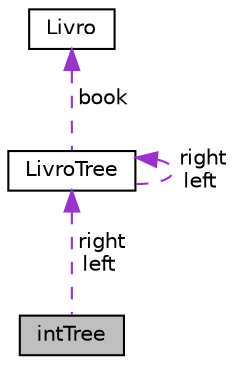 digraph "intTree"
{
 // LATEX_PDF_SIZE
  edge [fontname="Helvetica",fontsize="10",labelfontname="Helvetica",labelfontsize="10"];
  node [fontname="Helvetica",fontsize="10",shape=record];
  Node1 [label="intTree",height=0.2,width=0.4,color="black", fillcolor="grey75", style="filled", fontcolor="black",tooltip=" "];
  Node2 -> Node1 [dir="back",color="darkorchid3",fontsize="10",style="dashed",label=" right\nleft" ,fontname="Helvetica"];
  Node2 [label="LivroTree",height=0.2,width=0.4,color="black", fillcolor="white", style="filled",URL="$structLivroTree.html",tooltip=" "];
  Node3 -> Node2 [dir="back",color="darkorchid3",fontsize="10",style="dashed",label=" book" ,fontname="Helvetica"];
  Node3 [label="Livro",height=0.2,width=0.4,color="black", fillcolor="white", style="filled",URL="$structLivro.html",tooltip=" "];
  Node2 -> Node2 [dir="back",color="darkorchid3",fontsize="10",style="dashed",label=" right\nleft" ,fontname="Helvetica"];
}
